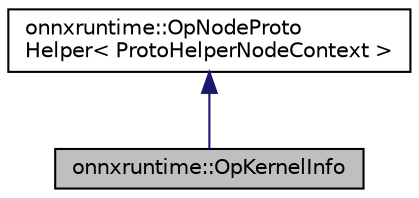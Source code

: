 digraph "onnxruntime::OpKernelInfo"
{
  edge [fontname="Helvetica",fontsize="10",labelfontname="Helvetica",labelfontsize="10"];
  node [fontname="Helvetica",fontsize="10",shape=record];
  Node2 [label="onnxruntime::OpKernelInfo",height=0.2,width=0.4,color="black", fillcolor="grey75", style="filled", fontcolor="black"];
  Node3 -> Node2 [dir="back",color="midnightblue",fontsize="10",style="solid",fontname="Helvetica"];
  Node3 [label="onnxruntime::OpNodeProto\lHelper\< ProtoHelperNodeContext \>",height=0.2,width=0.4,color="black", fillcolor="white", style="filled",URL="$classonnxruntime_1_1OpNodeProtoHelper.html"];
}
